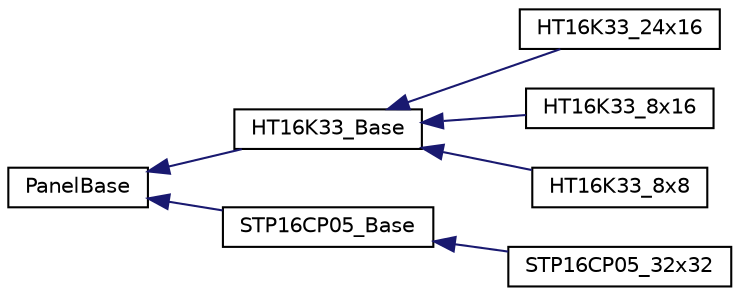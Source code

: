 digraph "Graphical Class Hierarchy"
{
 // LATEX_PDF_SIZE
  edge [fontname="Helvetica",fontsize="10",labelfontname="Helvetica",labelfontsize="10"];
  node [fontname="Helvetica",fontsize="10",shape=record];
  rankdir="LR";
  Node0 [label="PanelBase",height=0.2,width=0.4,color="black", fillcolor="white", style="filled",URL="$classPanelBase.html",tooltip="1枚のLEDパネルを表すクラス"];
  Node0 -> Node1 [dir="back",color="midnightblue",fontsize="10",style="solid",fontname="Helvetica"];
  Node1 [label="HT16K33_Base",height=0.2,width=0.4,color="black", fillcolor="white", style="filled",URL="$classHT16K33__Base.html",tooltip="Base class of HT16K33."];
  Node1 -> Node2 [dir="back",color="midnightblue",fontsize="10",style="solid",fontname="Helvetica"];
  Node2 [label="HT16K33_24x16",height=0.2,width=0.4,color="black", fillcolor="white", style="filled",URL="$classHT16K33__24x16.html",tooltip="24x16サイズのLEDパネルクラス"];
  Node1 -> Node3 [dir="back",color="midnightblue",fontsize="10",style="solid",fontname="Helvetica"];
  Node3 [label="HT16K33_8x16",height=0.2,width=0.4,color="black", fillcolor="white", style="filled",URL="$classHT16K33__8x16.html",tooltip="8x16サイズのLEDパネルクラス"];
  Node1 -> Node4 [dir="back",color="midnightblue",fontsize="10",style="solid",fontname="Helvetica"];
  Node4 [label="HT16K33_8x8",height=0.2,width=0.4,color="black", fillcolor="white", style="filled",URL="$classHT16K33__8x8.html",tooltip="8x8サイズのLEDパネルクラス"];
  Node0 -> Node5 [dir="back",color="midnightblue",fontsize="10",style="solid",fontname="Helvetica"];
  Node5 [label="STP16CP05_Base",height=0.2,width=0.4,color="black", fillcolor="white", style="filled",URL="$classSTP16CP05__Base.html",tooltip="Base class of STP16CP05."];
  Node5 -> Node6 [dir="back",color="midnightblue",fontsize="10",style="solid",fontname="Helvetica"];
  Node6 [label="STP16CP05_32x32",height=0.2,width=0.4,color="black", fillcolor="white", style="filled",URL="$classSTP16CP05__32x32.html",tooltip="32x32サイズのLEDパネルクラス"];
}

